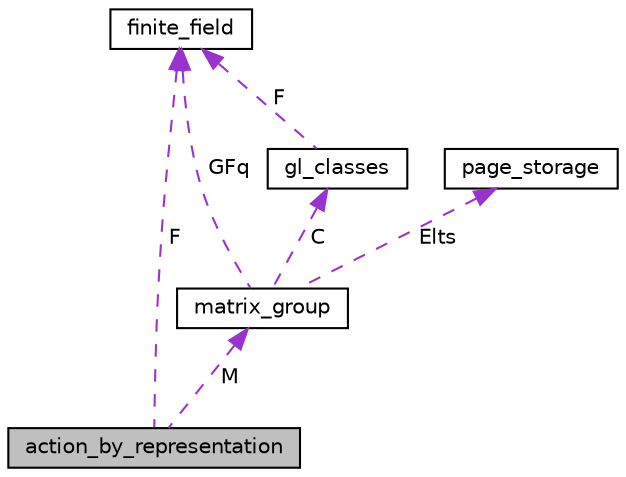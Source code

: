 digraph "action_by_representation"
{
  edge [fontname="Helvetica",fontsize="10",labelfontname="Helvetica",labelfontsize="10"];
  node [fontname="Helvetica",fontsize="10",shape=record];
  Node1 [label="action_by_representation",height=0.2,width=0.4,color="black", fillcolor="grey75", style="filled", fontcolor="black"];
  Node2 -> Node1 [dir="back",color="darkorchid3",fontsize="10",style="dashed",label=" M" ,fontname="Helvetica"];
  Node2 [label="matrix_group",height=0.2,width=0.4,color="black", fillcolor="white", style="filled",URL="$d3/ded/classmatrix__group.html"];
  Node3 -> Node2 [dir="back",color="darkorchid3",fontsize="10",style="dashed",label=" Elts" ,fontname="Helvetica"];
  Node3 [label="page_storage",height=0.2,width=0.4,color="black", fillcolor="white", style="filled",URL="$dc/d72/classpage__storage.html"];
  Node4 -> Node2 [dir="back",color="darkorchid3",fontsize="10",style="dashed",label=" C" ,fontname="Helvetica"];
  Node4 [label="gl_classes",height=0.2,width=0.4,color="black", fillcolor="white", style="filled",URL="$d6/dab/classgl__classes.html"];
  Node5 -> Node4 [dir="back",color="darkorchid3",fontsize="10",style="dashed",label=" F" ,fontname="Helvetica"];
  Node5 [label="finite_field",height=0.2,width=0.4,color="black", fillcolor="white", style="filled",URL="$df/d5a/classfinite__field.html"];
  Node5 -> Node2 [dir="back",color="darkorchid3",fontsize="10",style="dashed",label=" GFq" ,fontname="Helvetica"];
  Node5 -> Node1 [dir="back",color="darkorchid3",fontsize="10",style="dashed",label=" F" ,fontname="Helvetica"];
}
